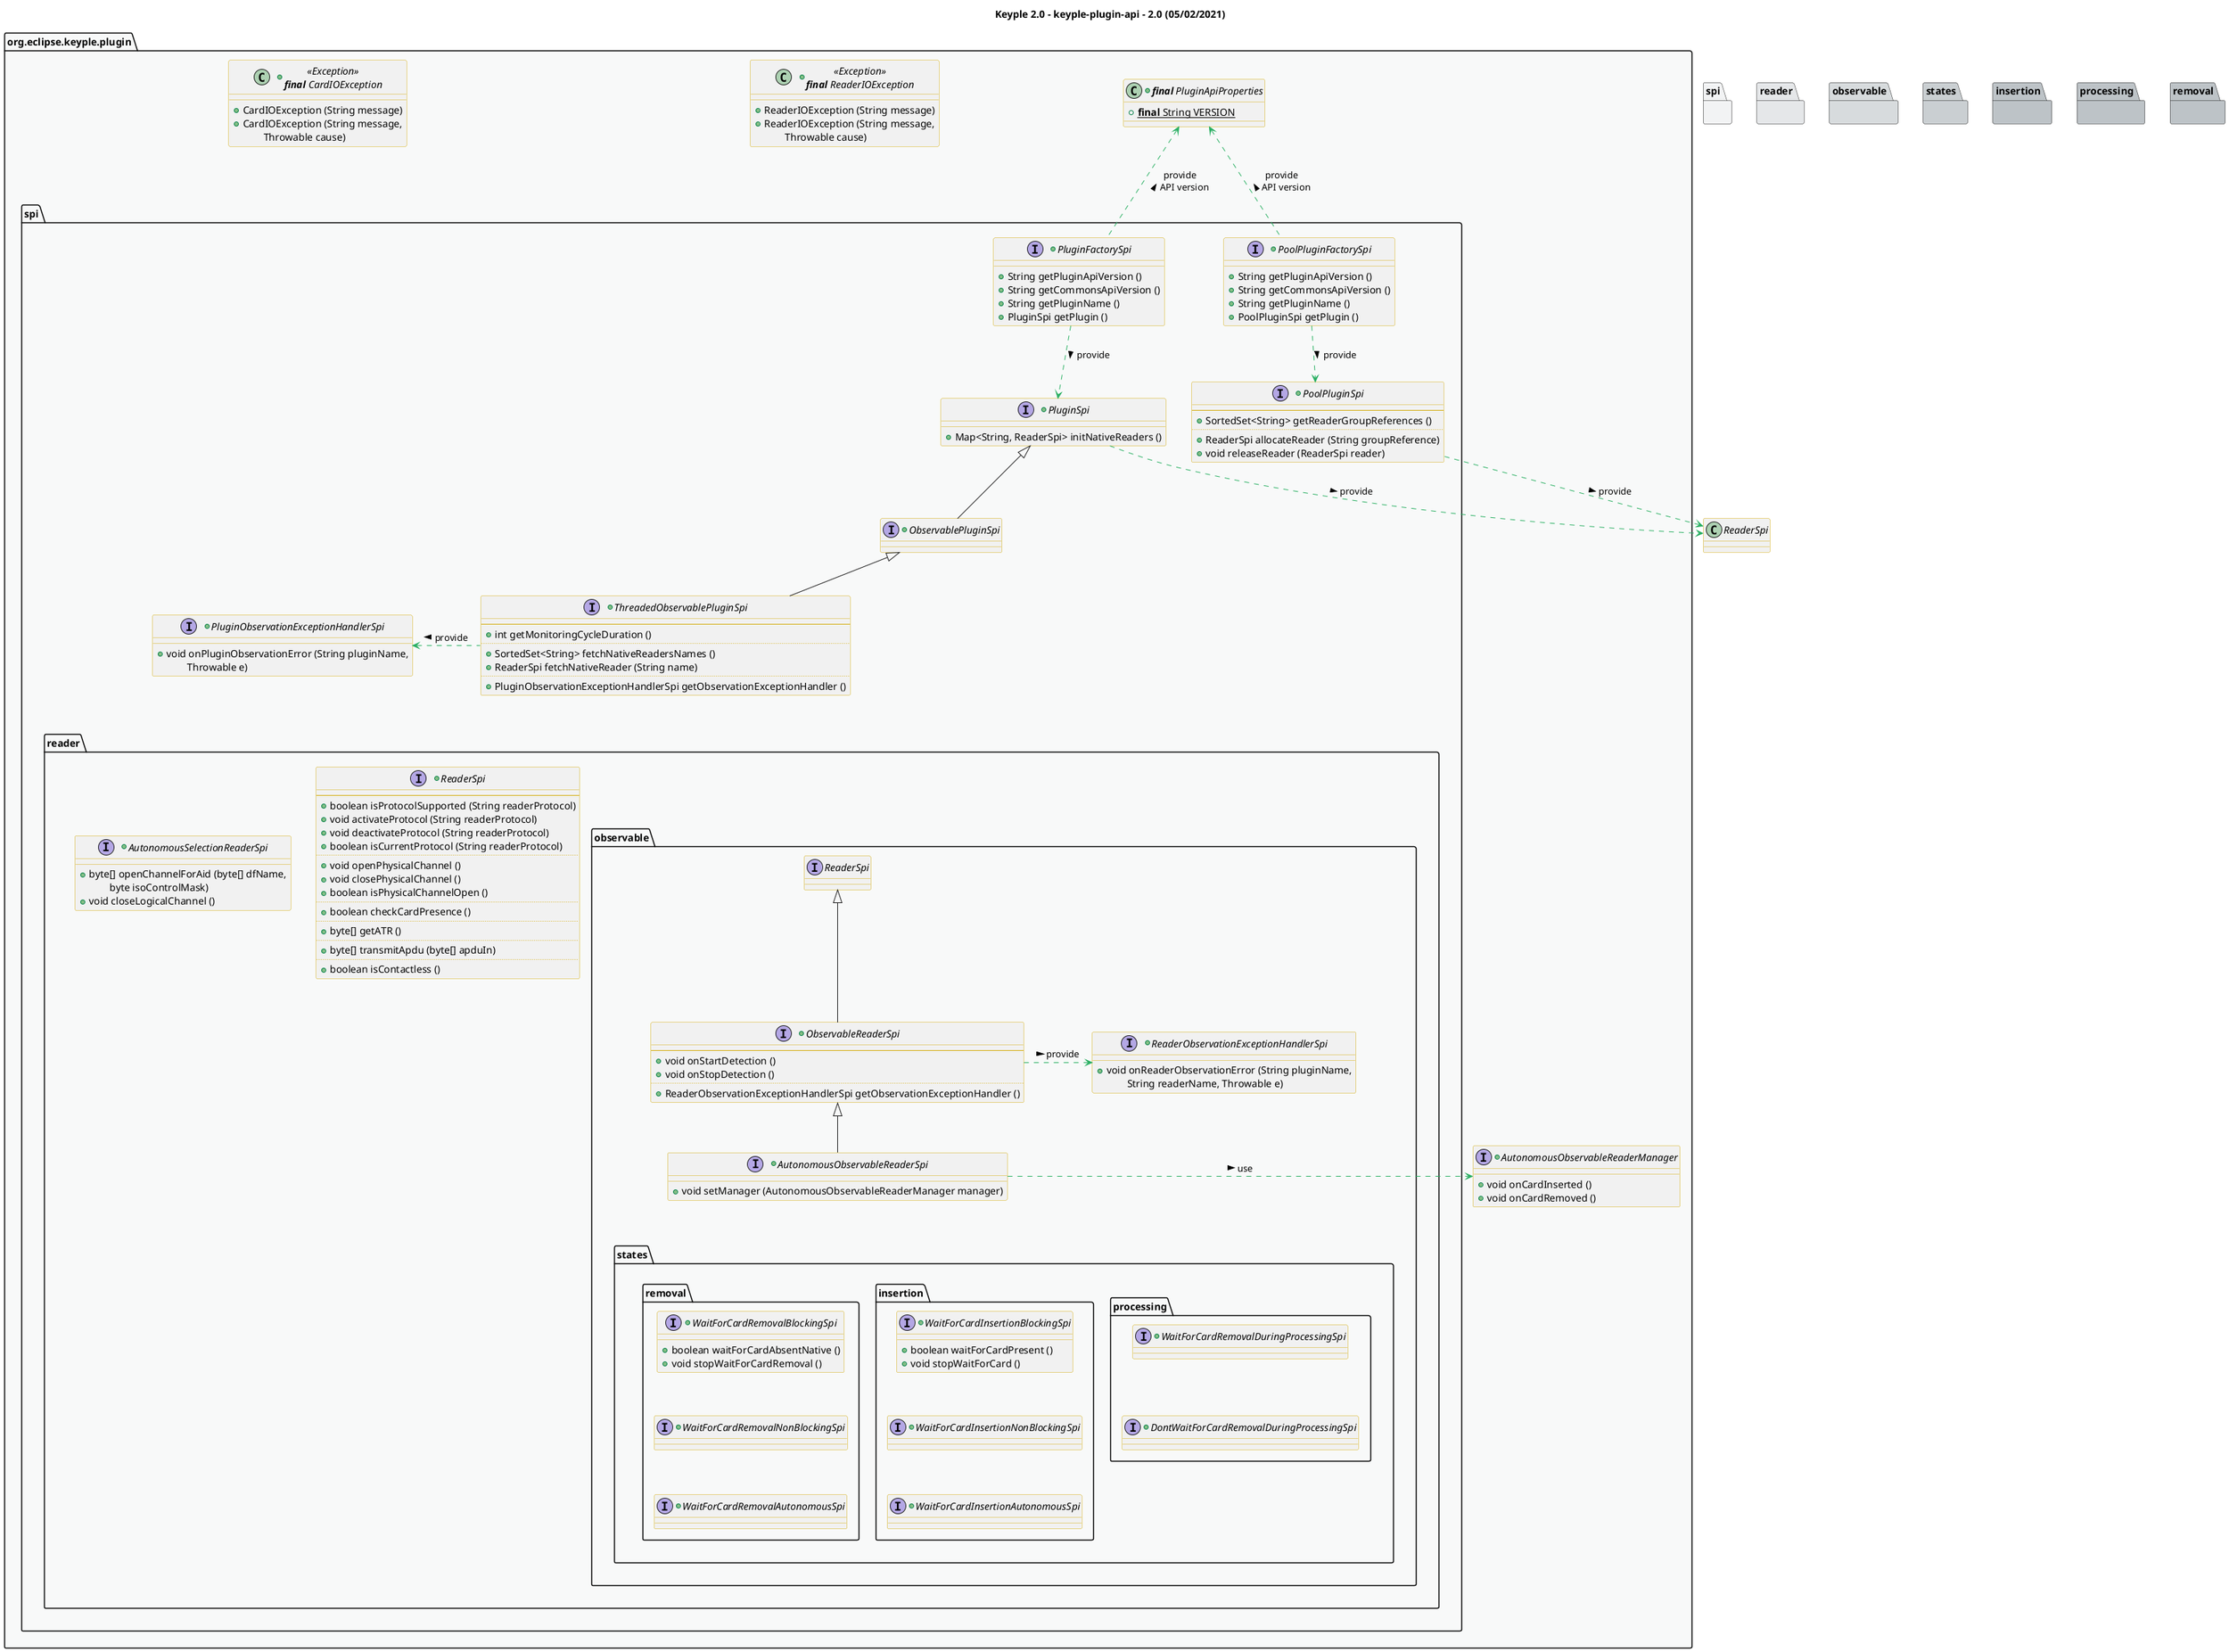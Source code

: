 @startuml
title
    Keyple 2.0 - keyple-plugin-api - 2.0 (05/02/2021)
end title

' == THEME ==

'Couleurs issues de : https://htmlcolorcodes.com/fr/tableau-de-couleur/tableau-de-couleur-design-plat/
!define C_GREY1 F8F9F9
!define C_GREY2 F2F3F4
!define C_GREY3 E5E7E9
!define C_GREY4 D7DBDD
!define C_GREY5 CACFD2
!define C_GREY6 BDC3C7
!define C_LINK 3498DB
!define C_USE 27AE60

skinparam Shadowing false
skinparam ClassFontStyle italic
skinparam ClassBorderColor #D4AC0D
skinparam stereotypeABorderColor #A9DCDF
skinparam stereotypeIBorderColor #B4A7E5
skinparam stereotypeCBorderColor #ADD1B2
skinparam stereotypeEBorderColor #EB93DF
' Red
skinparam ClassBackgroundColor<<red>> #FDEDEC
skinparam ClassBorderColor<<red>> #E74C3C
hide <<red>> stereotype
' Purple
skinparam ClassBackgroundColor<<purple>> #F4ECF7
skinparam ClassBorderColor<<purple>> #8E44AD
hide <<purple>> stereotype
' blue
skinparam ClassBackgroundColor<<blue>> #EBF5FB
skinparam ClassBorderColor<<blue>> #3498DB
hide <<blue>> stereotype
' Green
skinparam ClassBackgroundColor<<green>> #E9F7EF
skinparam ClassBorderColor<<green>> #27AE60
hide <<green>> stereotype
' Grey
skinparam ClassBackgroundColor<<grey>> #EAECEE
skinparam ClassBorderColor<<grey>> #2C3E50
hide <<grey>> stereotype

' == CONTENT ==

package "org.eclipse.keyple.plugin" as api {
    +class "**final** PluginApiProperties" as ApiProperties {
        +{static} **final** String VERSION
    }
    +interface AutonomousObservableReaderManager {
        +void onCardInserted ()
        +void onCardRemoved ()
    }
    +class "<<Exception>>\n**final** ReaderIOException" as ReaderIOException {
        +ReaderIOException (String message)
        +ReaderIOException (String message,
            \tThrowable cause)
    }
    +class "<<Exception>>\n**final** CardIOException" as CardIOException {
        +CardIOException (String message)
        +CardIOException (String message,
            \tThrowable cause)
    }
    package spi {
        together {
            +interface PluginSpi {
                +Map<String, ReaderSpi> initNativeReaders ()
            }
            +interface PoolPluginSpi {
                --
                +SortedSet<String> getReaderGroupReferences ()
                ..
                +ReaderSpi allocateReader (String groupReference)
                +void releaseReader (ReaderSpi reader)
            }
            +interface PluginFactorySpi {
                +String getPluginApiVersion ()
                +String getCommonsApiVersion ()
                +String getPluginName ()
                +PluginSpi getPlugin ()
            }
            +interface PoolPluginFactorySpi {
                +String getPluginApiVersion ()
                +String getCommonsApiVersion ()
                +String getPluginName ()
                +PoolPluginSpi getPlugin ()
            }
        }
        +interface ObservablePluginSpi extends PluginSpi {
        }
        +interface ThreadedObservablePluginSpi extends ObservablePluginSpi {
            --
            +int getMonitoringCycleDuration ()
            ..
            +SortedSet<String> fetchNativeReadersNames ()
            +ReaderSpi fetchNativeReader (String name)
            ..
            +PluginObservationExceptionHandlerSpi getObservationExceptionHandler ()
        }
        +interface PluginObservationExceptionHandlerSpi {
            +void onPluginObservationError (String pluginName,
                \tThrowable e)
        }
        package reader {
            +interface ReaderSpi {
                --
                +boolean isProtocolSupported (String readerProtocol)
                +void activateProtocol (String readerProtocol)
                +void deactivateProtocol (String readerProtocol)
                +boolean isCurrentProtocol (String readerProtocol)
                ..
                +void openPhysicalChannel ()
                +void closePhysicalChannel ()
                +boolean isPhysicalChannelOpen ()
                ..
                +boolean checkCardPresence ()
                ..
                +byte[] getATR ()
                ..
                +byte[] transmitApdu (byte[] apduIn)
                ..
                +boolean isContactless ()
            }
            +interface AutonomousSelectionReaderSpi {
                +byte[] openChannelForAid (byte[] dfName,
                    \tbyte isoControlMask)
                +void closeLogicalChannel ()
            }
            package observable {
                +interface ObservableReaderSpi extends ReaderSpi {
                    --
                    +void onStartDetection ()
                    +void onStopDetection ()
                    ..
                    +ReaderObservationExceptionHandlerSpi getObservationExceptionHandler ()
                }
                +interface AutonomousObservableReaderSpi extends ObservableReaderSpi {
                    +void setManager (AutonomousObservableReaderManager manager)
                }
                +interface ReaderObservationExceptionHandlerSpi {
                    +void onReaderObservationError (String pluginName,
                        \tString readerName, Throwable e)
                }
                package states {
                    package processing {
                        +interface WaitForCardRemovalDuringProcessingSpi {
                        }
                        +interface DontWaitForCardRemovalDuringProcessingSpi {
                        }
                    }
                    package insertion {
                        +interface WaitForCardInsertionAutonomousSpi {
                        }
                        +interface WaitForCardInsertionBlockingSpi {
                            +boolean waitForCardPresent ()
                            +void stopWaitForCard ()
                        }
                        +interface WaitForCardInsertionNonBlockingSpi {
                        }
                    }
                    package removal {
                        +interface WaitForCardRemovalAutonomousSpi {
                        }
                        +interface WaitForCardRemovalBlockingSpi {
                            +boolean waitForCardAbsentNative ()
                            +void stopWaitForCardRemoval ()
                        }
                        +interface WaitForCardRemovalNonBlockingSpi {
                        }
                    }
                }
            }
        }
    }
}

' Associations

PluginFactorySpi .up.> ApiProperties #C_USE : provide\nAPI version <
PluginFactorySpi ..> PluginSpi #C_USE : provide >

PluginSpi ..> ReaderSpi #C_USE : provide >

PoolPluginFactorySpi .up.> ApiProperties #C_USE : provide\nAPI version <
PoolPluginFactorySpi ..> PoolPluginSpi #C_USE : provide >

PoolPluginSpi ..> ReaderSpi #C_USE : provide >

ThreadedObservablePluginSpi .left.> PluginObservationExceptionHandlerSpi #C_USE : provide >

ObservableReaderSpi .> ReaderObservationExceptionHandlerSpi #C_USE : provide >

AutonomousObservableReaderSpi .> AutonomousObservableReaderManager #C_USE : use >

' == LAYOUT ==


ThreadedObservablePluginSpi -[hidden]- reader

AutonomousObservableReaderSpi -[hidden]- states

WaitForCardInsertionBlockingSpi -[hidden]- WaitForCardInsertionNonBlockingSpi
WaitForCardInsertionNonBlockingSpi -[hidden]- WaitForCardInsertionAutonomousSpi

WaitForCardRemovalDuringProcessingSpi -[hidden]- DontWaitForCardRemovalDuringProcessingSpi

WaitForCardRemovalBlockingSpi -[hidden]- WaitForCardRemovalNonBlockingSpi
WaitForCardRemovalNonBlockingSpi -[hidden]- WaitForCardRemovalAutonomousSpi

' == STYLE ==

package api #C_GREY1 {}
package spi #C_GREY2 {}
package reader #C_GREY3 {}
package observable #C_GREY4 {}
package states #C_GREY5 {}
package insertion #C_GREY6 {}
package processing #C_GREY6 {}
package removal #C_GREY6 {}

@enduml
